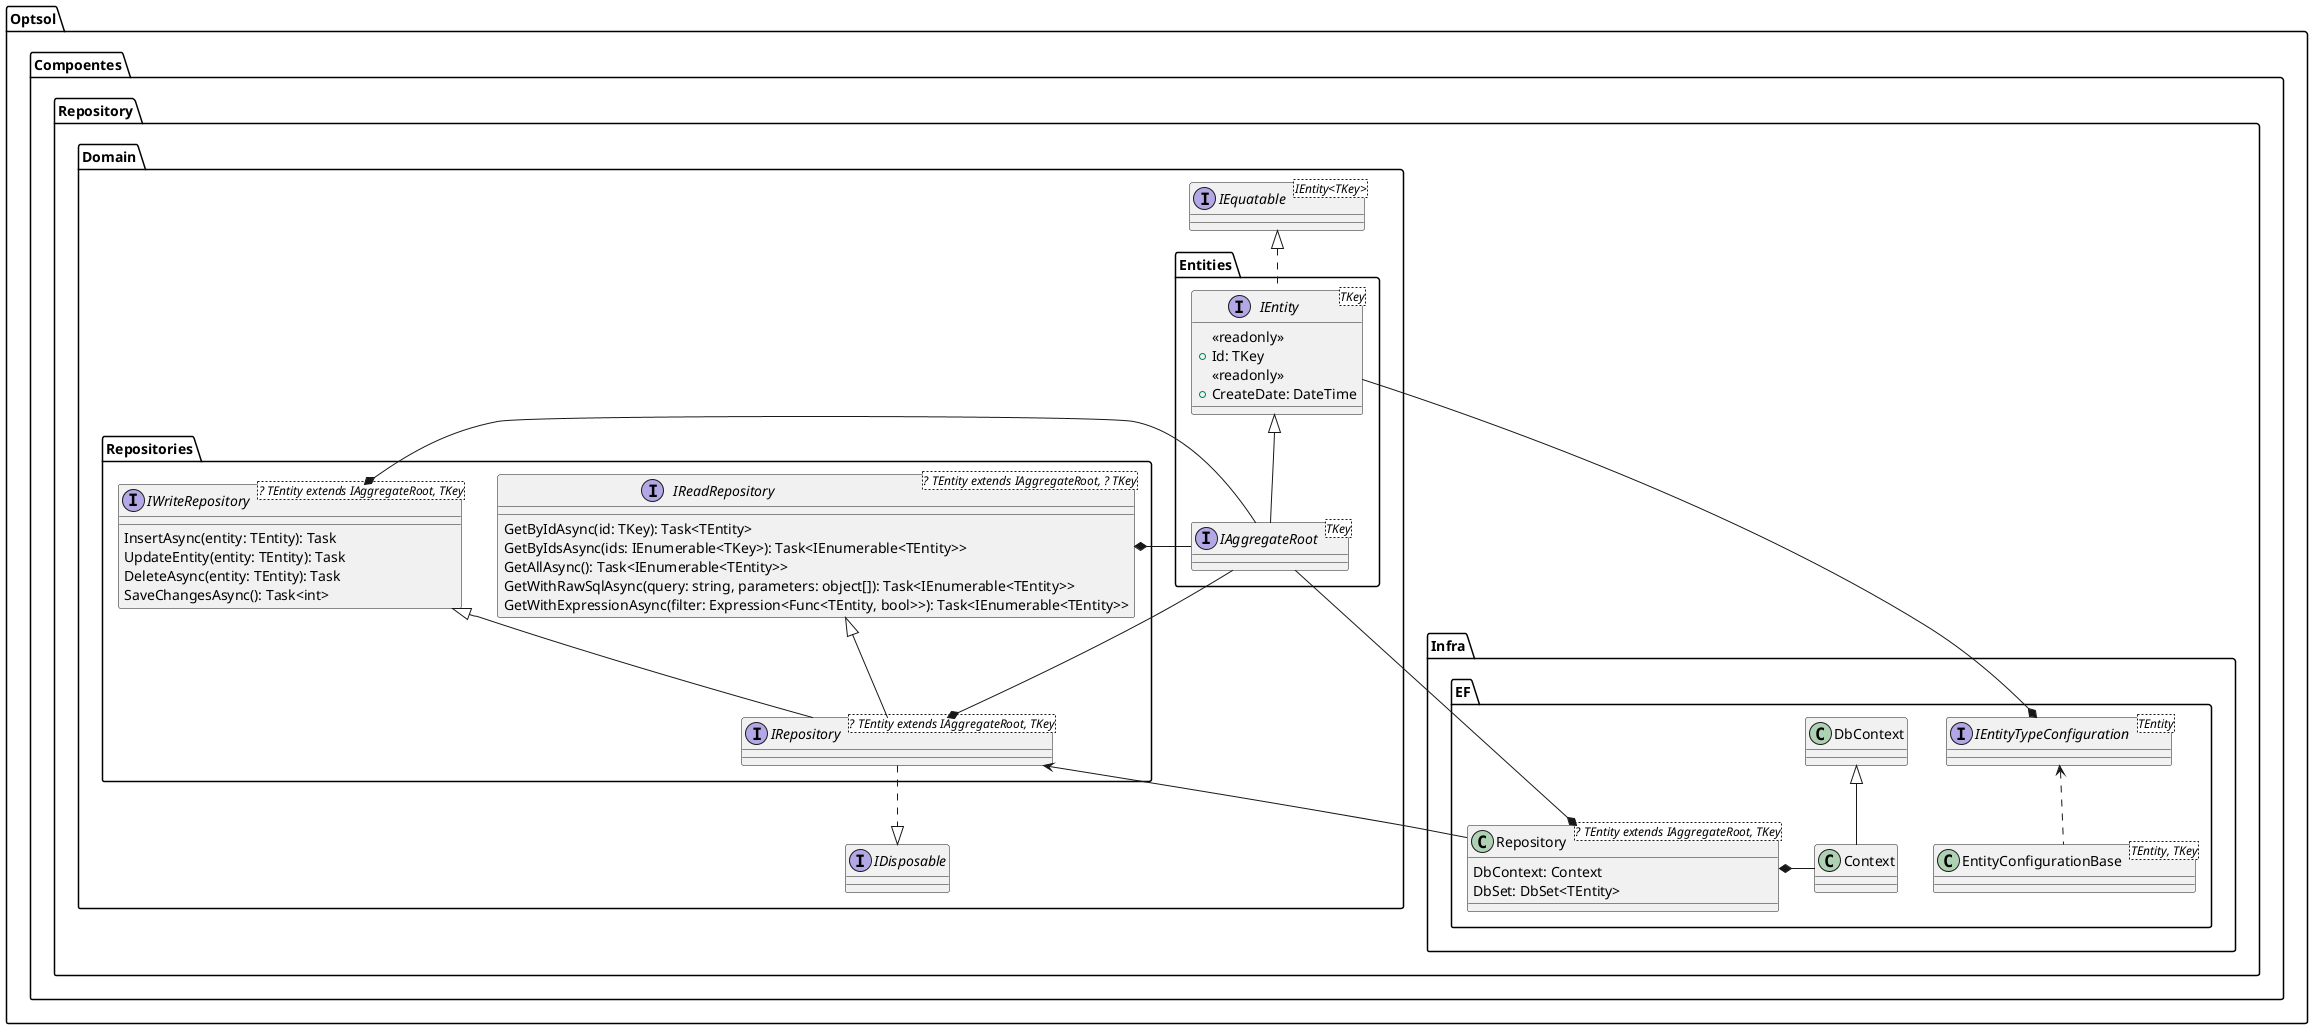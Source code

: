 @startuml repository-pattern

package Optsol.Compoentes.Repository {
    
    package Domain {
        interface IEquatable<IEntity<TKey>>
        interface IDisposable
        package Entities {
            interface IEntity<TKey> {
                <<readonly>>
                + Id: TKey
                <<readonly>>
                + CreateDate: DateTime
            }

            interface IAggregateRoot<TKey>
        }
        package Repositories {
            interface IReadRepository<? TEntity extends IAggregateRoot, ? TKey> {
                GetByIdAsync(id: TKey): Task<TEntity>
                GetByIdsAsync(ids: IEnumerable<TKey>): Task<IEnumerable<TEntity>>
                GetAllAsync(): Task<IEnumerable<TEntity>>
                GetWithRawSqlAsync(query: string, parameters: object[]): Task<IEnumerable<TEntity>>
                GetWithExpressionAsync(filter: Expression<Func<TEntity, bool>>): Task<IEnumerable<TEntity>>
            }

            interface IWriteRepository<? TEntity extends IAggregateRoot, TKey> {
                InsertAsync(entity: TEntity): Task
                UpdateEntity(entity: TEntity): Task
                DeleteAsync(entity: TEntity): Task
                SaveChangesAsync(): Task<int>
            }

            interface IRepository<? TEntity extends IAggregateRoot, TKey>
        }

        IEquatable <|.. IEntity
        IEntity <|-- IAggregateRoot

        IAggregateRoot -* IReadRepository
        IAggregateRoot -* IWriteRepository
        IAggregateRoot -* IRepository

        IReadRepository <|-- IRepository
        IWriteRepository <|-- IRepository

        IRepository ..|> IDisposable
    }

    package Infra.EF {
            interface IEntityTypeConfiguration<TEntity>

            class DbContext
            class Context 
            
            class Repository<? TEntity extends IAggregateRoot, TKey> {
                DbContext: Context
                DbSet: DbSet<TEntity>
            }

            class EntityConfigurationBase<TEntity, TKey>

            IEntity -* IEntityTypeConfiguration

            IEntityTypeConfiguration <.. EntityConfigurationBase

            IRepository <-- Repository
            DbContext <|-- Context

            Context -* Repository
            IAggregateRoot -* Repository
    }
}

@enduml